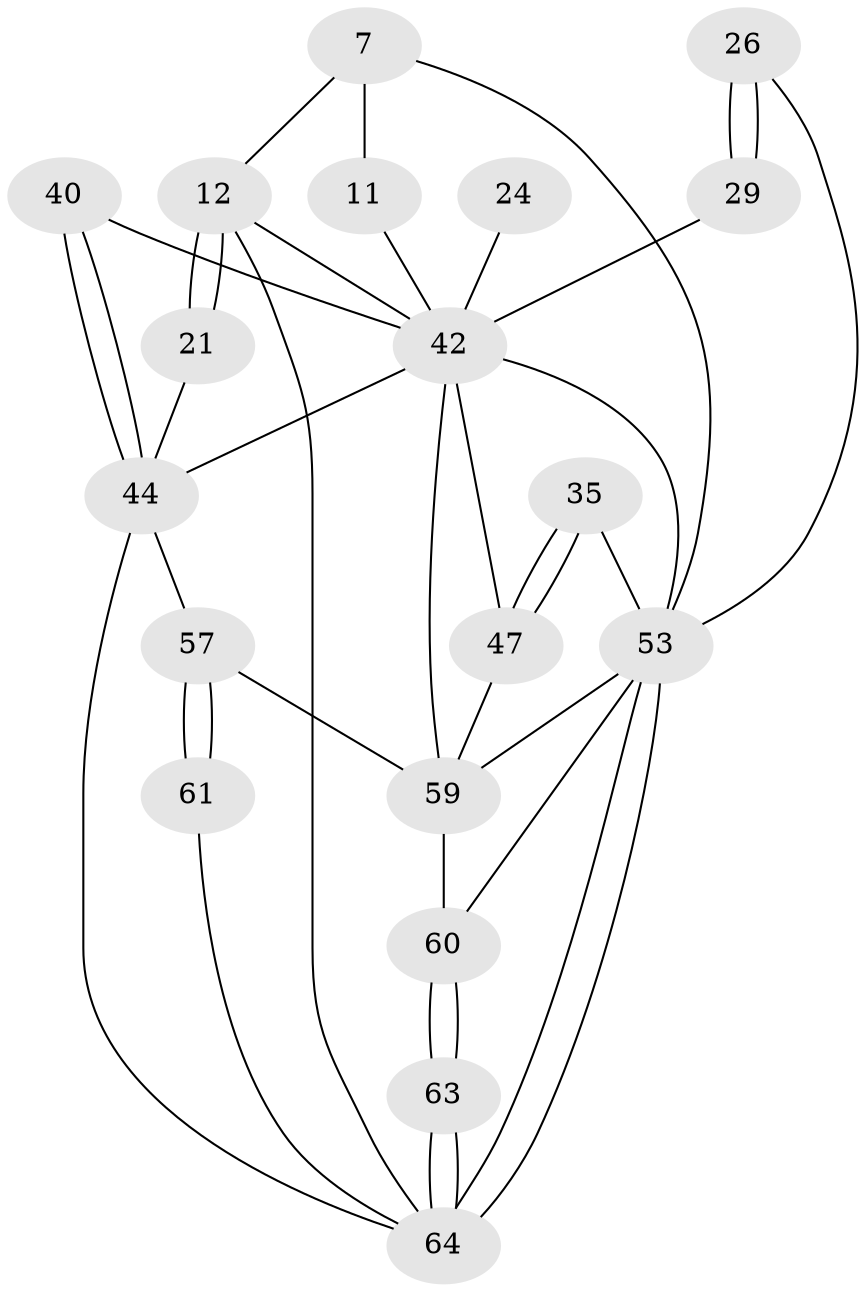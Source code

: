// original degree distribution, {3: 0.03125, 4: 0.265625, 6: 0.234375, 5: 0.46875}
// Generated by graph-tools (version 1.1) at 2025/04/03/04/25 22:04:31]
// undirected, 19 vertices, 40 edges
graph export_dot {
graph [start="1"]
  node [color=gray90,style=filled];
  7 [pos="+0.36054836258502393+0.08858411024330654",super="+2"];
  11 [pos="+0.4623819991529803+0.07996556819482327",super="+10"];
  12 [pos="+0.8047549243257272+0.13461427369176518",super="+4"];
  21 [pos="+1+0.31567154313188556"];
  24 [pos="+0.7103399816747922+0.40454286289667046"];
  26 [pos="+0+0.3558653075867971",super="+25"];
  29 [pos="+0.2312571886116344+0.5142491439969186"];
  35 [pos="+0.24942539819317378+0.5841741637370902"];
  40 [pos="+0.7830677223438341+0.7565742968213659"];
  42 [pos="+0.6290811380863807+0.5844992847565349",super="+31+30+23+41"];
  44 [pos="+0.7899567770830821+0.7674843538031063",super="+39+33+22"];
  47 [pos="+0.29183727703837703+0.6966005288148611",super="+46+34"];
  53 [pos="+0+0.9015985019950321",super="+37+20"];
  57 [pos="+0.540000064598172+1",super="+56"];
  59 [pos="+0.45240831540918164+1",super="+45+48+58+50"];
  60 [pos="+0.3041808529882811+1",super="+54+55"];
  61 [pos="+0.9771295989146634+1"];
  63 [pos="+0.14768877279667364+1",super="+62"];
  64 [pos="+0+1",super="+5+38"];
  7 -- 11 [weight=2];
  7 -- 12;
  7 -- 53;
  11 -- 42 [weight=2];
  12 -- 21 [weight=2];
  12 -- 21;
  12 -- 64 [weight=2];
  12 -- 42;
  21 -- 44;
  24 -- 42 [weight=3];
  26 -- 29 [weight=2];
  26 -- 29;
  26 -- 53 [weight=2];
  29 -- 42;
  35 -- 47 [weight=2];
  35 -- 47;
  35 -- 53;
  40 -- 44 [weight=2];
  40 -- 44;
  40 -- 42;
  42 -- 47 [weight=2];
  42 -- 44 [weight=2];
  42 -- 53;
  42 -- 59;
  44 -- 57;
  44 -- 64;
  47 -- 59 [weight=2];
  53 -- 64 [weight=3];
  53 -- 64;
  53 -- 60;
  53 -- 59;
  57 -- 61 [weight=2];
  57 -- 61;
  57 -- 59;
  59 -- 60 [weight=3];
  60 -- 63 [weight=3];
  60 -- 63;
  61 -- 64;
  63 -- 64;
  63 -- 64;
}
